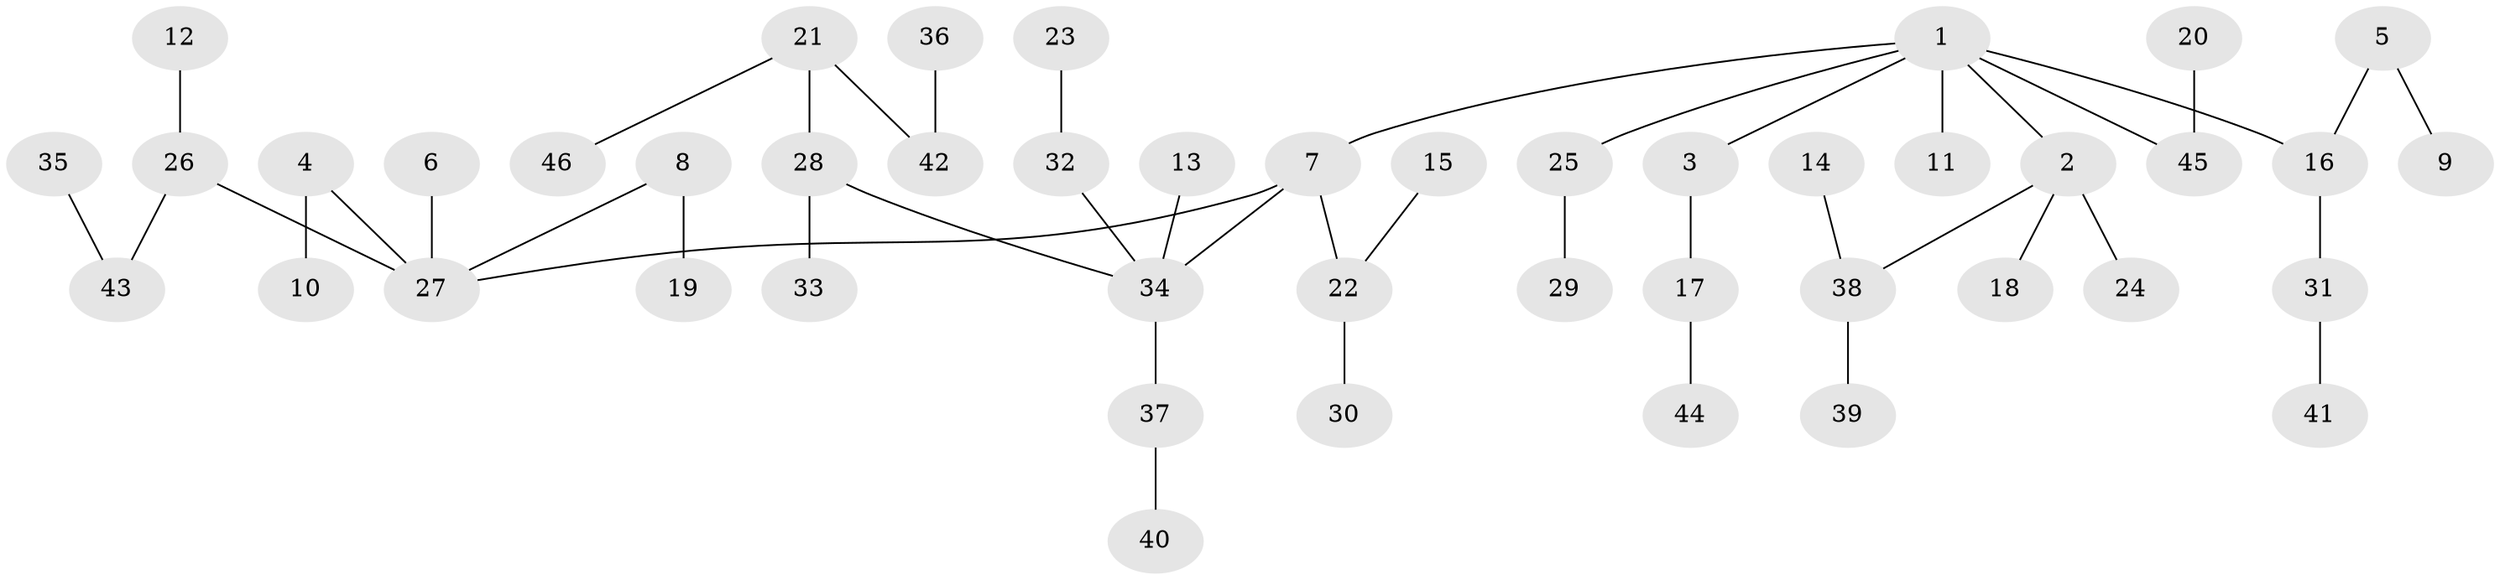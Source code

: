 // original degree distribution, {4: 0.09782608695652174, 5: 0.021739130434782608, 7: 0.021739130434782608, 3: 0.10869565217391304, 2: 0.25, 1: 0.5}
// Generated by graph-tools (version 1.1) at 2025/50/03/09/25 03:50:17]
// undirected, 46 vertices, 45 edges
graph export_dot {
graph [start="1"]
  node [color=gray90,style=filled];
  1;
  2;
  3;
  4;
  5;
  6;
  7;
  8;
  9;
  10;
  11;
  12;
  13;
  14;
  15;
  16;
  17;
  18;
  19;
  20;
  21;
  22;
  23;
  24;
  25;
  26;
  27;
  28;
  29;
  30;
  31;
  32;
  33;
  34;
  35;
  36;
  37;
  38;
  39;
  40;
  41;
  42;
  43;
  44;
  45;
  46;
  1 -- 2 [weight=1.0];
  1 -- 3 [weight=1.0];
  1 -- 7 [weight=1.0];
  1 -- 11 [weight=1.0];
  1 -- 16 [weight=1.0];
  1 -- 25 [weight=1.0];
  1 -- 45 [weight=1.0];
  2 -- 18 [weight=1.0];
  2 -- 24 [weight=1.0];
  2 -- 38 [weight=1.0];
  3 -- 17 [weight=1.0];
  4 -- 10 [weight=1.0];
  4 -- 27 [weight=1.0];
  5 -- 9 [weight=1.0];
  5 -- 16 [weight=1.0];
  6 -- 27 [weight=1.0];
  7 -- 22 [weight=1.0];
  7 -- 27 [weight=1.0];
  7 -- 34 [weight=1.0];
  8 -- 19 [weight=1.0];
  8 -- 27 [weight=1.0];
  12 -- 26 [weight=1.0];
  13 -- 34 [weight=1.0];
  14 -- 38 [weight=1.0];
  15 -- 22 [weight=1.0];
  16 -- 31 [weight=1.0];
  17 -- 44 [weight=1.0];
  20 -- 45 [weight=1.0];
  21 -- 28 [weight=1.0];
  21 -- 42 [weight=1.0];
  21 -- 46 [weight=1.0];
  22 -- 30 [weight=1.0];
  23 -- 32 [weight=1.0];
  25 -- 29 [weight=1.0];
  26 -- 27 [weight=1.0];
  26 -- 43 [weight=1.0];
  28 -- 33 [weight=1.0];
  28 -- 34 [weight=1.0];
  31 -- 41 [weight=1.0];
  32 -- 34 [weight=1.0];
  34 -- 37 [weight=1.0];
  35 -- 43 [weight=1.0];
  36 -- 42 [weight=1.0];
  37 -- 40 [weight=1.0];
  38 -- 39 [weight=1.0];
}

